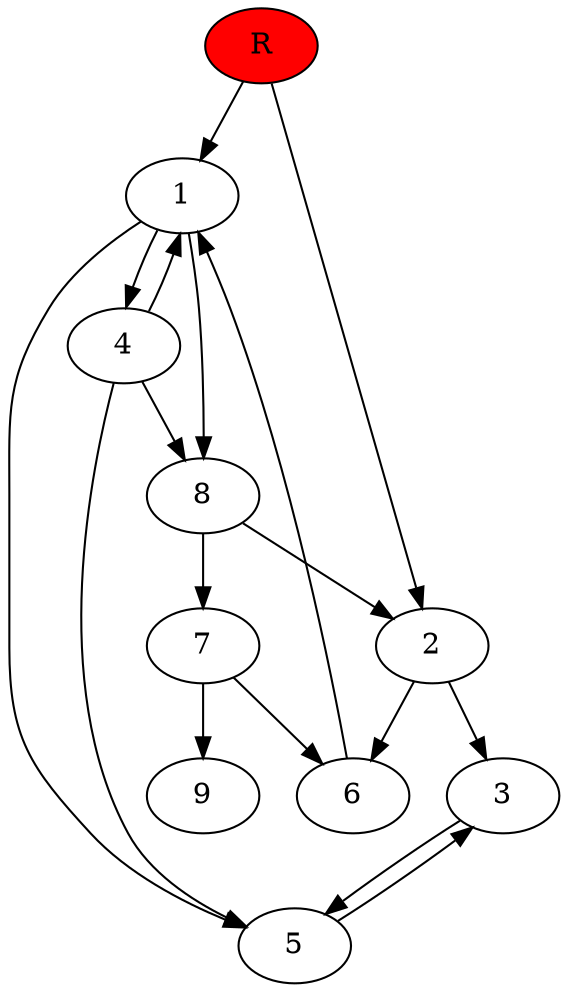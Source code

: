 digraph prb23870 {
	1
	2
	3
	4
	5
	6
	7
	8
	R [fillcolor="#ff0000" style=filled]
	1 -> 4
	1 -> 5
	1 -> 8
	2 -> 3
	2 -> 6
	3 -> 5
	4 -> 1
	4 -> 5
	4 -> 8
	5 -> 3
	6 -> 1
	7 -> 6
	7 -> 9
	8 -> 2
	8 -> 7
	R -> 1
	R -> 2
}
